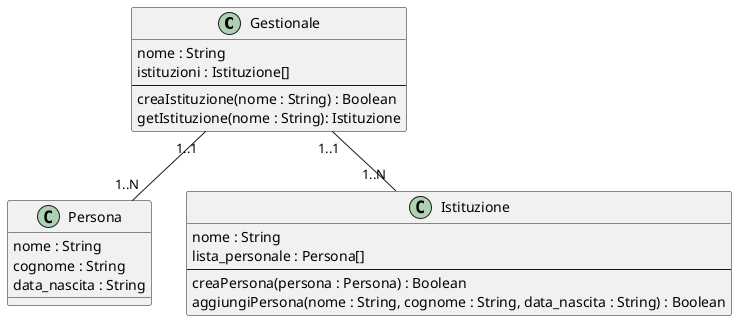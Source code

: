 @startuml Lab025

    class Gestionale{
        nome : String
        istituzioni : Istituzione[]
        --
        creaIstituzione(nome : String) : Boolean
        getIstituzione(nome : String): Istituzione
    }

    class Persona{
        nome : String
        cognome : String
        data_nascita : String
    }

    class Istituzione{
        nome : String
        lista_personale : Persona[]
        --
        creaPersona(persona : Persona) : Boolean
        aggiungiPersona(nome : String, cognome : String, data_nascita : String) : Boolean
    }

    Gestionale "1..1"--"1..N" Persona
    Gestionale "1..1"--"1..N" Istituzione

@enduml